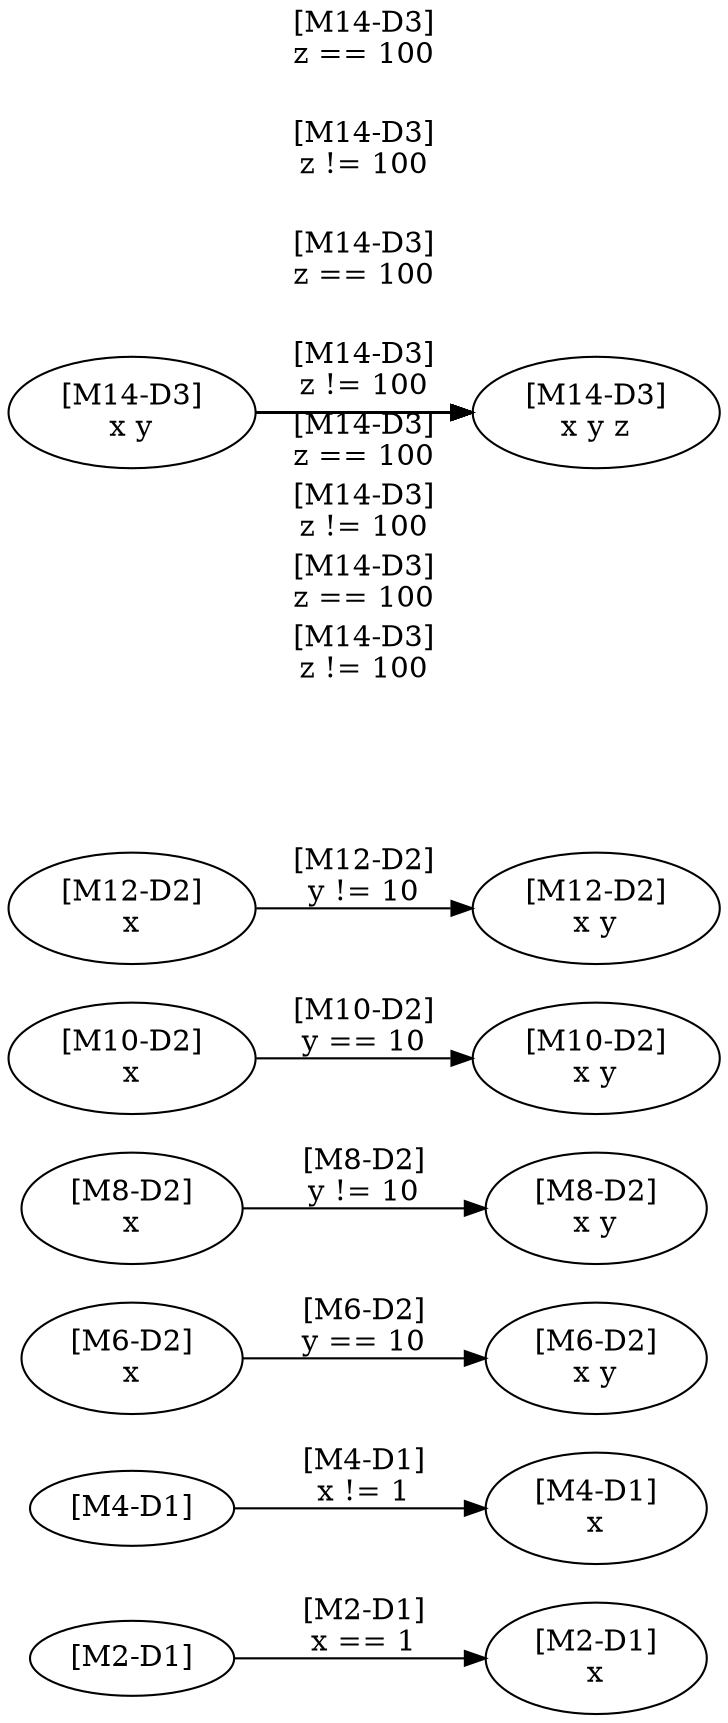 digraph G {
rankdir=LR;
splines=line;
"[M2-D1]\n";
"[M2-D1]\nx";
"[M2-D1]\n" -> "[M2-D1]\nx"  [label="[M2-D1]\nx == 1"];
"[M4-D1]\n";
"[M4-D1]\nx";
"[M4-D1]\n" -> "[M4-D1]\nx"  [label="[M4-D1]\nx != 1"];
"[M6-D2]\nx";
"[M6-D2]\nx y";
"[M6-D2]\nx" -> "[M6-D2]\nx y"  [label="[M6-D2]\ny == 10"];
"[M8-D2]\nx";
"[M8-D2]\nx y";
"[M8-D2]\nx" -> "[M8-D2]\nx y"  [label="[M8-D2]\ny != 10"];
"[M10-D2]\nx";
"[M10-D2]\nx y";
"[M10-D2]\nx" -> "[M10-D2]\nx y"  [label="[M10-D2]\ny == 10"];
"[M12-D2]\nx";
"[M12-D2]\nx y";
"[M12-D2]\nx" -> "[M12-D2]\nx y"  [label="[M12-D2]\ny != 10"];
"[M14-D3]\nx y";
"[M14-D3]\nx y z";
"[M14-D3]\nx y" -> "[M14-D3]\nx y z"  [label="[M14-D3]\nz == 100"];
"[M14-D3]\nx y";
"[M14-D3]\nx y z";
"[M14-D3]\nx y" -> "[M14-D3]\nx y z"  [label="[M14-D3]\nz != 100"];
"[M14-D3]\nx y";
"[M14-D3]\nx y z";
"[M14-D3]\nx y" -> "[M14-D3]\nx y z"  [label="[M14-D3]\nz == 100"];
"[M14-D3]\nx y";
"[M14-D3]\nx y z";
"[M14-D3]\nx y" -> "[M14-D3]\nx y z"  [label="[M14-D3]\nz != 100"];
"[M14-D3]\nx y";
"[M14-D3]\nx y z";
"[M14-D3]\nx y" -> "[M14-D3]\nx y z"  [label="[M14-D3]\nz == 100"];
"[M14-D3]\nx y";
"[M14-D3]\nx y z";
"[M14-D3]\nx y" -> "[M14-D3]\nx y z"  [label="[M14-D3]\nz != 100"];
"[M14-D3]\nx y";
"[M14-D3]\nx y z";
"[M14-D3]\nx y" -> "[M14-D3]\nx y z"  [label="[M14-D3]\nz == 100"];
"[M14-D3]\nx y";
"[M14-D3]\nx y z";
"[M14-D3]\nx y" -> "[M14-D3]\nx y z"  [label="[M14-D3]\nz != 100"];
}
